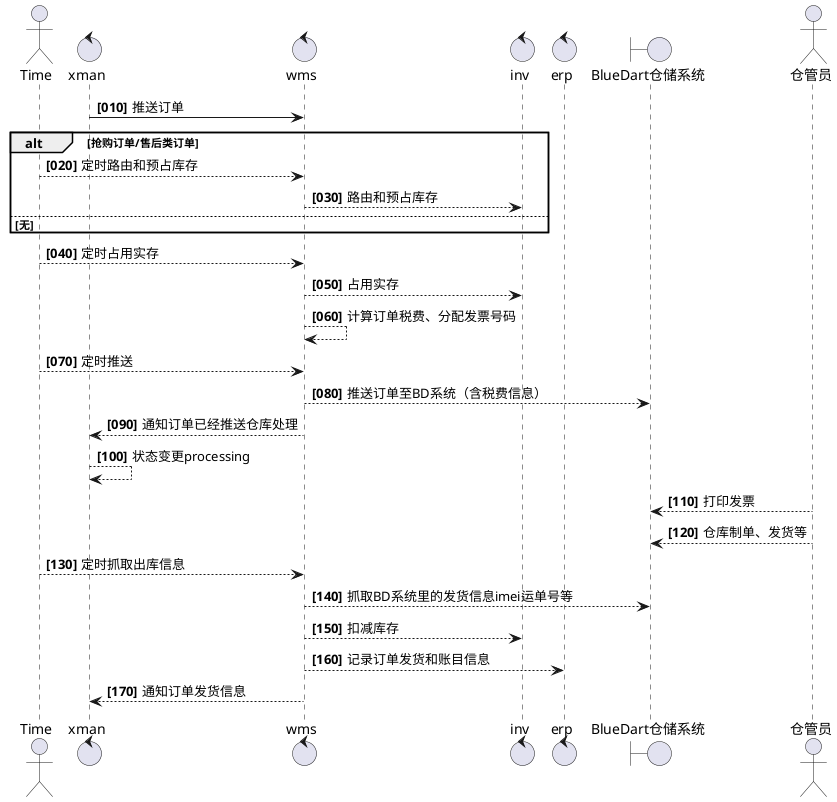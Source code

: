 @startuml
actor Time
control xman
control wms
control inv
autonumber 10 10 "<b>[000]"
xman -> wms: 推送订单

alt 抢购订单/售后类订单
    Time --> wms: 定时路由和预占库存
    wms --> inv: 路由和预占库存
else 无
end
Time --> wms: 定时占用实存
wms --> inv: 占用实存
wms --> wms: 计算订单税费、分配发票号码

Time --> wms: 定时推送
control erp
boundary BlueDart仓储系统 as TPL
actor 仓管员 as warehouser

wms --> TPL: 推送订单至BD系统（含税费信息）
wms --> xman: 通知订单已经推送仓库处理
xman --> xman: 状态变更processing
warehouser --> TPL: 打印发票
warehouser --> TPL: 仓库制单、发货等

Time --> wms: 定时抓取出库信息
wms --> TPL: 抓取BD系统里的发货信息imei运单号等

wms --> inv: 扣减库存
wms --> erp: 记录订单发货和账目信息
wms --> xman: 通知订单发货信息

@enduml